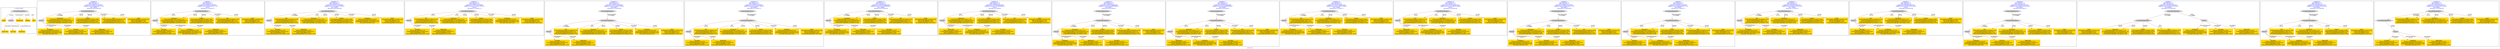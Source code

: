 digraph n0 {
fontcolor="blue"
remincross="true"
label="s01-cb.csv"
subgraph cluster_0 {
label="1-correct model"
n2[style="filled",color="white",fillcolor="lightgray",label="CulturalHeritageObject1"];
n3[shape="plaintext",style="filled",fillcolor="gold",label="Dated"];
n4[style="filled",color="white",fillcolor="lightgray",label="Person1"];
n5[shape="plaintext",style="filled",fillcolor="gold",label="Dimensions"];
n6[shape="plaintext",style="filled",fillcolor="gold",label="Medium"];
n7[shape="plaintext",style="filled",fillcolor="gold",label="Title"];
n8[shape="plaintext",style="filled",fillcolor="gold",label="Begin Date"];
n9[shape="plaintext",style="filled",fillcolor="gold",label="End Date"];
n10[shape="plaintext",style="filled",fillcolor="gold",label="Attribution"];
}
subgraph cluster_1 {
label="candidate 0\nlink coherence:1.0\nnode coherence:1.0\nconfidence:0.5046012411906654\nmapping score:0.6205813661111742\ncost:7.99984\n-precision:0.88-recall:0.88"
n12[style="filled",color="white",fillcolor="lightgray",label="CulturalHeritageObject1"];
n13[style="filled",color="white",fillcolor="lightgray",label="Person1"];
n14[shape="plaintext",style="filled",fillcolor="gold",label="Dimensions\n[CulturalHeritageObject,extent,0.714]\n[CulturalHeritageObject,accessionNumber,0.147]\n[CulturalHeritageObject,description,0.076]\n[CulturalHeritageObject,provenance,0.062]"];
n15[shape="plaintext",style="filled",fillcolor="gold",label="Attribution\n[Person,nameOfThePerson,0.416]\n[CulturalHeritageObject,description,0.22]\n[CulturalHeritageObject,provenance,0.183]\n[Document,classLink,0.181]"];
n16[shape="plaintext",style="filled",fillcolor="gold",label="Medium\n[CulturalHeritageObject,medium,0.808]\n[CulturalHeritageObject,description,0.074]\n[Person,biographicalInformation,0.06]\n[CulturalHeritageObject,provenance,0.058]"];
n17[shape="plaintext",style="filled",fillcolor="gold",label="Title\n[CulturalHeritageObject,description,0.318]\n[CulturalHeritageObject,title,0.317]\n[Person,biographicalInformation,0.223]\n[CulturalHeritageObject,provenance,0.143]"];
n18[shape="plaintext",style="filled",fillcolor="gold",label="End Date\n[Person,dateOfDeath,0.476]\n[CulturalHeritageObject,created,0.281]\n[Person,dateOfBirth,0.198]\n[CulturalHeritageObject,provenance,0.045]"];
n19[shape="plaintext",style="filled",fillcolor="gold",label="Dated\n[CulturalHeritageObject,created,0.533]\n[Person,dateOfDeath,0.221]\n[Person,dateOfBirth,0.164]\n[CulturalHeritageObject,title,0.083]"];
n20[shape="plaintext",style="filled",fillcolor="gold",label="Begin Date\n[Person,dateOfDeath,0.347]\n[CulturalHeritageObject,created,0.33]\n[Person,dateOfBirth,0.267]\n[CulturalHeritageObject,provenance,0.055]"];
}
subgraph cluster_2 {
label="candidate 1\nlink coherence:1.0\nnode coherence:1.0\nconfidence:0.5046012411906654\nmapping score:0.6205813661111742\ncost:8.0\n-precision:0.75-recall:0.75"
n22[style="filled",color="white",fillcolor="lightgray",label="CulturalHeritageObject1"];
n23[style="filled",color="white",fillcolor="lightgray",label="Person2"];
n24[shape="plaintext",style="filled",fillcolor="gold",label="End Date\n[Person,dateOfDeath,0.476]\n[CulturalHeritageObject,created,0.281]\n[Person,dateOfBirth,0.198]\n[CulturalHeritageObject,provenance,0.045]"];
n25[shape="plaintext",style="filled",fillcolor="gold",label="Attribution\n[Person,nameOfThePerson,0.416]\n[CulturalHeritageObject,description,0.22]\n[CulturalHeritageObject,provenance,0.183]\n[Document,classLink,0.181]"];
n26[shape="plaintext",style="filled",fillcolor="gold",label="Dimensions\n[CulturalHeritageObject,extent,0.714]\n[CulturalHeritageObject,accessionNumber,0.147]\n[CulturalHeritageObject,description,0.076]\n[CulturalHeritageObject,provenance,0.062]"];
n27[shape="plaintext",style="filled",fillcolor="gold",label="Begin Date\n[Person,dateOfDeath,0.347]\n[CulturalHeritageObject,created,0.33]\n[Person,dateOfBirth,0.267]\n[CulturalHeritageObject,provenance,0.055]"];
n28[shape="plaintext",style="filled",fillcolor="gold",label="Medium\n[CulturalHeritageObject,medium,0.808]\n[CulturalHeritageObject,description,0.074]\n[Person,biographicalInformation,0.06]\n[CulturalHeritageObject,provenance,0.058]"];
n29[shape="plaintext",style="filled",fillcolor="gold",label="Title\n[CulturalHeritageObject,description,0.318]\n[CulturalHeritageObject,title,0.317]\n[Person,biographicalInformation,0.223]\n[CulturalHeritageObject,provenance,0.143]"];
n30[shape="plaintext",style="filled",fillcolor="gold",label="Dated\n[CulturalHeritageObject,created,0.533]\n[Person,dateOfDeath,0.221]\n[Person,dateOfBirth,0.164]\n[CulturalHeritageObject,title,0.083]"];
}
subgraph cluster_3 {
label="candidate 10\nlink coherence:1.0\nnode coherence:1.0\nconfidence:0.4764572262398091\nmapping score:0.6112000277942221\ncost:7.99984\n-precision:0.88-recall:0.88"
n32[style="filled",color="white",fillcolor="lightgray",label="CulturalHeritageObject1"];
n33[style="filled",color="white",fillcolor="lightgray",label="Person1"];
n34[shape="plaintext",style="filled",fillcolor="gold",label="Title\n[CulturalHeritageObject,description,0.318]\n[CulturalHeritageObject,title,0.317]\n[Person,biographicalInformation,0.223]\n[CulturalHeritageObject,provenance,0.143]"];
n35[shape="plaintext",style="filled",fillcolor="gold",label="Dimensions\n[CulturalHeritageObject,extent,0.714]\n[CulturalHeritageObject,accessionNumber,0.147]\n[CulturalHeritageObject,description,0.076]\n[CulturalHeritageObject,provenance,0.062]"];
n36[shape="plaintext",style="filled",fillcolor="gold",label="Medium\n[CulturalHeritageObject,medium,0.808]\n[CulturalHeritageObject,description,0.074]\n[Person,biographicalInformation,0.06]\n[CulturalHeritageObject,provenance,0.058]"];
n37[shape="plaintext",style="filled",fillcolor="gold",label="Attribution\n[Person,nameOfThePerson,0.416]\n[CulturalHeritageObject,description,0.22]\n[CulturalHeritageObject,provenance,0.183]\n[Document,classLink,0.181]"];
n38[shape="plaintext",style="filled",fillcolor="gold",label="End Date\n[Person,dateOfDeath,0.476]\n[CulturalHeritageObject,created,0.281]\n[Person,dateOfBirth,0.198]\n[CulturalHeritageObject,provenance,0.045]"];
n39[shape="plaintext",style="filled",fillcolor="gold",label="Dated\n[CulturalHeritageObject,created,0.533]\n[Person,dateOfDeath,0.221]\n[Person,dateOfBirth,0.164]\n[CulturalHeritageObject,title,0.083]"];
n40[shape="plaintext",style="filled",fillcolor="gold",label="Begin Date\n[Person,dateOfDeath,0.347]\n[CulturalHeritageObject,created,0.33]\n[Person,dateOfBirth,0.267]\n[CulturalHeritageObject,provenance,0.055]"];
}
subgraph cluster_4 {
label="candidate 11\nlink coherence:1.0\nnode coherence:1.0\nconfidence:0.4764572262398091\nmapping score:0.6112000277942221\ncost:8.0\n-precision:0.75-recall:0.75"
n42[style="filled",color="white",fillcolor="lightgray",label="CulturalHeritageObject1"];
n43[style="filled",color="white",fillcolor="lightgray",label="Person2"];
n44[shape="plaintext",style="filled",fillcolor="gold",label="End Date\n[Person,dateOfDeath,0.476]\n[CulturalHeritageObject,created,0.281]\n[Person,dateOfBirth,0.198]\n[CulturalHeritageObject,provenance,0.045]"];
n45[shape="plaintext",style="filled",fillcolor="gold",label="Title\n[CulturalHeritageObject,description,0.318]\n[CulturalHeritageObject,title,0.317]\n[Person,biographicalInformation,0.223]\n[CulturalHeritageObject,provenance,0.143]"];
n46[shape="plaintext",style="filled",fillcolor="gold",label="Dimensions\n[CulturalHeritageObject,extent,0.714]\n[CulturalHeritageObject,accessionNumber,0.147]\n[CulturalHeritageObject,description,0.076]\n[CulturalHeritageObject,provenance,0.062]"];
n47[shape="plaintext",style="filled",fillcolor="gold",label="Begin Date\n[Person,dateOfDeath,0.347]\n[CulturalHeritageObject,created,0.33]\n[Person,dateOfBirth,0.267]\n[CulturalHeritageObject,provenance,0.055]"];
n48[shape="plaintext",style="filled",fillcolor="gold",label="Medium\n[CulturalHeritageObject,medium,0.808]\n[CulturalHeritageObject,description,0.074]\n[Person,biographicalInformation,0.06]\n[CulturalHeritageObject,provenance,0.058]"];
n49[shape="plaintext",style="filled",fillcolor="gold",label="Attribution\n[Person,nameOfThePerson,0.416]\n[CulturalHeritageObject,description,0.22]\n[CulturalHeritageObject,provenance,0.183]\n[Document,classLink,0.181]"];
n50[shape="plaintext",style="filled",fillcolor="gold",label="Dated\n[CulturalHeritageObject,created,0.533]\n[Person,dateOfDeath,0.221]\n[Person,dateOfBirth,0.164]\n[CulturalHeritageObject,title,0.083]"];
}
subgraph cluster_5 {
label="candidate 12\nlink coherence:1.0\nnode coherence:1.0\nconfidence:0.4764572262398091\nmapping score:0.6112000277942221\ncost:8.99971\n-precision:0.78-recall:0.88"
n52[style="filled",color="white",fillcolor="lightgray",label="CulturalHeritageObject1"];
n53[style="filled",color="white",fillcolor="lightgray",label="Person1"];
n54[style="filled",color="white",fillcolor="lightgray",label="EuropeanaAggregation1"];
n55[shape="plaintext",style="filled",fillcolor="gold",label="Title\n[CulturalHeritageObject,description,0.318]\n[CulturalHeritageObject,title,0.317]\n[Person,biographicalInformation,0.223]\n[CulturalHeritageObject,provenance,0.143]"];
n56[shape="plaintext",style="filled",fillcolor="gold",label="Dimensions\n[CulturalHeritageObject,extent,0.714]\n[CulturalHeritageObject,accessionNumber,0.147]\n[CulturalHeritageObject,description,0.076]\n[CulturalHeritageObject,provenance,0.062]"];
n57[shape="plaintext",style="filled",fillcolor="gold",label="Medium\n[CulturalHeritageObject,medium,0.808]\n[CulturalHeritageObject,description,0.074]\n[Person,biographicalInformation,0.06]\n[CulturalHeritageObject,provenance,0.058]"];
n58[shape="plaintext",style="filled",fillcolor="gold",label="Attribution\n[Person,nameOfThePerson,0.416]\n[CulturalHeritageObject,description,0.22]\n[CulturalHeritageObject,provenance,0.183]\n[Document,classLink,0.181]"];
n59[shape="plaintext",style="filled",fillcolor="gold",label="End Date\n[Person,dateOfDeath,0.476]\n[CulturalHeritageObject,created,0.281]\n[Person,dateOfBirth,0.198]\n[CulturalHeritageObject,provenance,0.045]"];
n60[shape="plaintext",style="filled",fillcolor="gold",label="Dated\n[CulturalHeritageObject,created,0.533]\n[Person,dateOfDeath,0.221]\n[Person,dateOfBirth,0.164]\n[CulturalHeritageObject,title,0.083]"];
n61[shape="plaintext",style="filled",fillcolor="gold",label="Begin Date\n[Person,dateOfDeath,0.347]\n[CulturalHeritageObject,created,0.33]\n[Person,dateOfBirth,0.267]\n[CulturalHeritageObject,provenance,0.055]"];
}
subgraph cluster_6 {
label="candidate 13\nlink coherence:1.0\nnode coherence:1.0\nconfidence:0.4764572262398091\nmapping score:0.6112000277942221\ncost:8.99987\n-precision:0.67-recall:0.75"
n63[style="filled",color="white",fillcolor="lightgray",label="CulturalHeritageObject1"];
n64[style="filled",color="white",fillcolor="lightgray",label="Person2"];
n65[style="filled",color="white",fillcolor="lightgray",label="EuropeanaAggregation1"];
n66[shape="plaintext",style="filled",fillcolor="gold",label="End Date\n[Person,dateOfDeath,0.476]\n[CulturalHeritageObject,created,0.281]\n[Person,dateOfBirth,0.198]\n[CulturalHeritageObject,provenance,0.045]"];
n67[shape="plaintext",style="filled",fillcolor="gold",label="Title\n[CulturalHeritageObject,description,0.318]\n[CulturalHeritageObject,title,0.317]\n[Person,biographicalInformation,0.223]\n[CulturalHeritageObject,provenance,0.143]"];
n68[shape="plaintext",style="filled",fillcolor="gold",label="Dimensions\n[CulturalHeritageObject,extent,0.714]\n[CulturalHeritageObject,accessionNumber,0.147]\n[CulturalHeritageObject,description,0.076]\n[CulturalHeritageObject,provenance,0.062]"];
n69[shape="plaintext",style="filled",fillcolor="gold",label="Begin Date\n[Person,dateOfDeath,0.347]\n[CulturalHeritageObject,created,0.33]\n[Person,dateOfBirth,0.267]\n[CulturalHeritageObject,provenance,0.055]"];
n70[shape="plaintext",style="filled",fillcolor="gold",label="Medium\n[CulturalHeritageObject,medium,0.808]\n[CulturalHeritageObject,description,0.074]\n[Person,biographicalInformation,0.06]\n[CulturalHeritageObject,provenance,0.058]"];
n71[shape="plaintext",style="filled",fillcolor="gold",label="Attribution\n[Person,nameOfThePerson,0.416]\n[CulturalHeritageObject,description,0.22]\n[CulturalHeritageObject,provenance,0.183]\n[Document,classLink,0.181]"];
n72[shape="plaintext",style="filled",fillcolor="gold",label="Dated\n[CulturalHeritageObject,created,0.533]\n[Person,dateOfDeath,0.221]\n[Person,dateOfBirth,0.164]\n[CulturalHeritageObject,title,0.083]"];
}
subgraph cluster_7 {
label="candidate 14\nlink coherence:1.0\nnode coherence:1.0\nconfidence:0.4764057848540992\nmapping score:0.6111828806656522\ncost:7.99984\n-precision:0.62-recall:0.62"
n74[style="filled",color="white",fillcolor="lightgray",label="CulturalHeritageObject1"];
n75[style="filled",color="white",fillcolor="lightgray",label="Person1"];
n76[shape="plaintext",style="filled",fillcolor="gold",label="Dimensions\n[CulturalHeritageObject,extent,0.714]\n[CulturalHeritageObject,accessionNumber,0.147]\n[CulturalHeritageObject,description,0.076]\n[CulturalHeritageObject,provenance,0.062]"];
n77[shape="plaintext",style="filled",fillcolor="gold",label="Attribution\n[Person,nameOfThePerson,0.416]\n[CulturalHeritageObject,description,0.22]\n[CulturalHeritageObject,provenance,0.183]\n[Document,classLink,0.181]"];
n78[shape="plaintext",style="filled",fillcolor="gold",label="Medium\n[CulturalHeritageObject,medium,0.808]\n[CulturalHeritageObject,description,0.074]\n[Person,biographicalInformation,0.06]\n[CulturalHeritageObject,provenance,0.058]"];
n79[shape="plaintext",style="filled",fillcolor="gold",label="Begin Date\n[Person,dateOfDeath,0.347]\n[CulturalHeritageObject,created,0.33]\n[Person,dateOfBirth,0.267]\n[CulturalHeritageObject,provenance,0.055]"];
n80[shape="plaintext",style="filled",fillcolor="gold",label="Title\n[CulturalHeritageObject,description,0.318]\n[CulturalHeritageObject,title,0.317]\n[Person,biographicalInformation,0.223]\n[CulturalHeritageObject,provenance,0.143]"];
n81[shape="plaintext",style="filled",fillcolor="gold",label="Dated\n[CulturalHeritageObject,created,0.533]\n[Person,dateOfDeath,0.221]\n[Person,dateOfBirth,0.164]\n[CulturalHeritageObject,title,0.083]"];
n82[shape="plaintext",style="filled",fillcolor="gold",label="End Date\n[Person,dateOfDeath,0.476]\n[CulturalHeritageObject,created,0.281]\n[Person,dateOfBirth,0.198]\n[CulturalHeritageObject,provenance,0.045]"];
}
subgraph cluster_8 {
label="candidate 15\nlink coherence:1.0\nnode coherence:1.0\nconfidence:0.4764057848540992\nmapping score:0.6111828806656522\ncost:8.0\n-precision:0.5-recall:0.5"
n84[style="filled",color="white",fillcolor="lightgray",label="CulturalHeritageObject1"];
n85[style="filled",color="white",fillcolor="lightgray",label="Person2"];
n86[shape="plaintext",style="filled",fillcolor="gold",label="Begin Date\n[Person,dateOfDeath,0.347]\n[CulturalHeritageObject,created,0.33]\n[Person,dateOfBirth,0.267]\n[CulturalHeritageObject,provenance,0.055]"];
n87[shape="plaintext",style="filled",fillcolor="gold",label="Attribution\n[Person,nameOfThePerson,0.416]\n[CulturalHeritageObject,description,0.22]\n[CulturalHeritageObject,provenance,0.183]\n[Document,classLink,0.181]"];
n88[shape="plaintext",style="filled",fillcolor="gold",label="Dimensions\n[CulturalHeritageObject,extent,0.714]\n[CulturalHeritageObject,accessionNumber,0.147]\n[CulturalHeritageObject,description,0.076]\n[CulturalHeritageObject,provenance,0.062]"];
n89[shape="plaintext",style="filled",fillcolor="gold",label="Medium\n[CulturalHeritageObject,medium,0.808]\n[CulturalHeritageObject,description,0.074]\n[Person,biographicalInformation,0.06]\n[CulturalHeritageObject,provenance,0.058]"];
n90[shape="plaintext",style="filled",fillcolor="gold",label="End Date\n[Person,dateOfDeath,0.476]\n[CulturalHeritageObject,created,0.281]\n[Person,dateOfBirth,0.198]\n[CulturalHeritageObject,provenance,0.045]"];
n91[shape="plaintext",style="filled",fillcolor="gold",label="Title\n[CulturalHeritageObject,description,0.318]\n[CulturalHeritageObject,title,0.317]\n[Person,biographicalInformation,0.223]\n[CulturalHeritageObject,provenance,0.143]"];
n92[shape="plaintext",style="filled",fillcolor="gold",label="Dated\n[CulturalHeritageObject,created,0.533]\n[Person,dateOfDeath,0.221]\n[Person,dateOfBirth,0.164]\n[CulturalHeritageObject,title,0.083]"];
}
subgraph cluster_9 {
label="candidate 16\nlink coherence:1.0\nnode coherence:1.0\nconfidence:0.4764057848540992\nmapping score:0.6111828806656522\ncost:8.99971\n-precision:0.56-recall:0.62"
n94[style="filled",color="white",fillcolor="lightgray",label="CulturalHeritageObject1"];
n95[style="filled",color="white",fillcolor="lightgray",label="Person1"];
n96[style="filled",color="white",fillcolor="lightgray",label="EuropeanaAggregation1"];
n97[shape="plaintext",style="filled",fillcolor="gold",label="Dimensions\n[CulturalHeritageObject,extent,0.714]\n[CulturalHeritageObject,accessionNumber,0.147]\n[CulturalHeritageObject,description,0.076]\n[CulturalHeritageObject,provenance,0.062]"];
n98[shape="plaintext",style="filled",fillcolor="gold",label="Attribution\n[Person,nameOfThePerson,0.416]\n[CulturalHeritageObject,description,0.22]\n[CulturalHeritageObject,provenance,0.183]\n[Document,classLink,0.181]"];
n99[shape="plaintext",style="filled",fillcolor="gold",label="Medium\n[CulturalHeritageObject,medium,0.808]\n[CulturalHeritageObject,description,0.074]\n[Person,biographicalInformation,0.06]\n[CulturalHeritageObject,provenance,0.058]"];
n100[shape="plaintext",style="filled",fillcolor="gold",label="Begin Date\n[Person,dateOfDeath,0.347]\n[CulturalHeritageObject,created,0.33]\n[Person,dateOfBirth,0.267]\n[CulturalHeritageObject,provenance,0.055]"];
n101[shape="plaintext",style="filled",fillcolor="gold",label="Title\n[CulturalHeritageObject,description,0.318]\n[CulturalHeritageObject,title,0.317]\n[Person,biographicalInformation,0.223]\n[CulturalHeritageObject,provenance,0.143]"];
n102[shape="plaintext",style="filled",fillcolor="gold",label="Dated\n[CulturalHeritageObject,created,0.533]\n[Person,dateOfDeath,0.221]\n[Person,dateOfBirth,0.164]\n[CulturalHeritageObject,title,0.083]"];
n103[shape="plaintext",style="filled",fillcolor="gold",label="End Date\n[Person,dateOfDeath,0.476]\n[CulturalHeritageObject,created,0.281]\n[Person,dateOfBirth,0.198]\n[CulturalHeritageObject,provenance,0.045]"];
}
subgraph cluster_10 {
label="candidate 17\nlink coherence:1.0\nnode coherence:1.0\nconfidence:0.4764057848540992\nmapping score:0.6111828806656522\ncost:8.99987\n-precision:0.44-recall:0.5"
n105[style="filled",color="white",fillcolor="lightgray",label="CulturalHeritageObject1"];
n106[style="filled",color="white",fillcolor="lightgray",label="Person2"];
n107[style="filled",color="white",fillcolor="lightgray",label="EuropeanaAggregation1"];
n108[shape="plaintext",style="filled",fillcolor="gold",label="Begin Date\n[Person,dateOfDeath,0.347]\n[CulturalHeritageObject,created,0.33]\n[Person,dateOfBirth,0.267]\n[CulturalHeritageObject,provenance,0.055]"];
n109[shape="plaintext",style="filled",fillcolor="gold",label="Attribution\n[Person,nameOfThePerson,0.416]\n[CulturalHeritageObject,description,0.22]\n[CulturalHeritageObject,provenance,0.183]\n[Document,classLink,0.181]"];
n110[shape="plaintext",style="filled",fillcolor="gold",label="Dimensions\n[CulturalHeritageObject,extent,0.714]\n[CulturalHeritageObject,accessionNumber,0.147]\n[CulturalHeritageObject,description,0.076]\n[CulturalHeritageObject,provenance,0.062]"];
n111[shape="plaintext",style="filled",fillcolor="gold",label="Medium\n[CulturalHeritageObject,medium,0.808]\n[CulturalHeritageObject,description,0.074]\n[Person,biographicalInformation,0.06]\n[CulturalHeritageObject,provenance,0.058]"];
n112[shape="plaintext",style="filled",fillcolor="gold",label="End Date\n[Person,dateOfDeath,0.476]\n[CulturalHeritageObject,created,0.281]\n[Person,dateOfBirth,0.198]\n[CulturalHeritageObject,provenance,0.045]"];
n113[shape="plaintext",style="filled",fillcolor="gold",label="Title\n[CulturalHeritageObject,description,0.318]\n[CulturalHeritageObject,title,0.317]\n[Person,biographicalInformation,0.223]\n[CulturalHeritageObject,provenance,0.143]"];
n114[shape="plaintext",style="filled",fillcolor="gold",label="Dated\n[CulturalHeritageObject,created,0.533]\n[Person,dateOfDeath,0.221]\n[Person,dateOfBirth,0.164]\n[CulturalHeritageObject,title,0.083]"];
}
subgraph cluster_11 {
label="candidate 18\nlink coherence:1.0\nnode coherence:1.0\nconfidence:0.47624374649413787\nmapping score:0.6111288678789983\ncost:7.99984\n-precision:0.75-recall:0.75"
n116[style="filled",color="white",fillcolor="lightgray",label="CulturalHeritageObject1"];
n117[style="filled",color="white",fillcolor="lightgray",label="Person1"];
n118[shape="plaintext",style="filled",fillcolor="gold",label="Title\n[CulturalHeritageObject,description,0.318]\n[CulturalHeritageObject,title,0.317]\n[Person,biographicalInformation,0.223]\n[CulturalHeritageObject,provenance,0.143]"];
n119[shape="plaintext",style="filled",fillcolor="gold",label="Dimensions\n[CulturalHeritageObject,extent,0.714]\n[CulturalHeritageObject,accessionNumber,0.147]\n[CulturalHeritageObject,description,0.076]\n[CulturalHeritageObject,provenance,0.062]"];
n120[shape="plaintext",style="filled",fillcolor="gold",label="Attribution\n[Person,nameOfThePerson,0.416]\n[CulturalHeritageObject,description,0.22]\n[CulturalHeritageObject,provenance,0.183]\n[Document,classLink,0.181]"];
n121[shape="plaintext",style="filled",fillcolor="gold",label="Medium\n[CulturalHeritageObject,medium,0.808]\n[CulturalHeritageObject,description,0.074]\n[Person,biographicalInformation,0.06]\n[CulturalHeritageObject,provenance,0.058]"];
n122[shape="plaintext",style="filled",fillcolor="gold",label="Begin Date\n[Person,dateOfDeath,0.347]\n[CulturalHeritageObject,created,0.33]\n[Person,dateOfBirth,0.267]\n[CulturalHeritageObject,provenance,0.055]"];
n123[shape="plaintext",style="filled",fillcolor="gold",label="Dated\n[CulturalHeritageObject,created,0.533]\n[Person,dateOfDeath,0.221]\n[Person,dateOfBirth,0.164]\n[CulturalHeritageObject,title,0.083]"];
n124[shape="plaintext",style="filled",fillcolor="gold",label="End Date\n[Person,dateOfDeath,0.476]\n[CulturalHeritageObject,created,0.281]\n[Person,dateOfBirth,0.198]\n[CulturalHeritageObject,provenance,0.045]"];
}
subgraph cluster_12 {
label="candidate 19\nlink coherence:1.0\nnode coherence:1.0\nconfidence:0.47624374649413787\nmapping score:0.6111288678789983\ncost:8.0\n-precision:0.62-recall:0.62"
n126[style="filled",color="white",fillcolor="lightgray",label="CulturalHeritageObject1"];
n127[style="filled",color="white",fillcolor="lightgray",label="Person2"];
n128[shape="plaintext",style="filled",fillcolor="gold",label="Begin Date\n[Person,dateOfDeath,0.347]\n[CulturalHeritageObject,created,0.33]\n[Person,dateOfBirth,0.267]\n[CulturalHeritageObject,provenance,0.055]"];
n129[shape="plaintext",style="filled",fillcolor="gold",label="Title\n[CulturalHeritageObject,description,0.318]\n[CulturalHeritageObject,title,0.317]\n[Person,biographicalInformation,0.223]\n[CulturalHeritageObject,provenance,0.143]"];
n130[shape="plaintext",style="filled",fillcolor="gold",label="Attribution\n[Person,nameOfThePerson,0.416]\n[CulturalHeritageObject,description,0.22]\n[CulturalHeritageObject,provenance,0.183]\n[Document,classLink,0.181]"];
n131[shape="plaintext",style="filled",fillcolor="gold",label="Dimensions\n[CulturalHeritageObject,extent,0.714]\n[CulturalHeritageObject,accessionNumber,0.147]\n[CulturalHeritageObject,description,0.076]\n[CulturalHeritageObject,provenance,0.062]"];
n132[shape="plaintext",style="filled",fillcolor="gold",label="Medium\n[CulturalHeritageObject,medium,0.808]\n[CulturalHeritageObject,description,0.074]\n[Person,biographicalInformation,0.06]\n[CulturalHeritageObject,provenance,0.058]"];
n133[shape="plaintext",style="filled",fillcolor="gold",label="End Date\n[Person,dateOfDeath,0.476]\n[CulturalHeritageObject,created,0.281]\n[Person,dateOfBirth,0.198]\n[CulturalHeritageObject,provenance,0.045]"];
n134[shape="plaintext",style="filled",fillcolor="gold",label="Dated\n[CulturalHeritageObject,created,0.533]\n[Person,dateOfDeath,0.221]\n[Person,dateOfBirth,0.164]\n[CulturalHeritageObject,title,0.083]"];
}
subgraph cluster_13 {
label="candidate 2\nlink coherence:1.0\nnode coherence:1.0\nconfidence:0.5046012411906654\nmapping score:0.6205813661111742\ncost:8.99971\n-precision:0.78-recall:0.88"
n136[style="filled",color="white",fillcolor="lightgray",label="CulturalHeritageObject1"];
n137[style="filled",color="white",fillcolor="lightgray",label="Person1"];
n138[style="filled",color="white",fillcolor="lightgray",label="EuropeanaAggregation1"];
n139[shape="plaintext",style="filled",fillcolor="gold",label="Dimensions\n[CulturalHeritageObject,extent,0.714]\n[CulturalHeritageObject,accessionNumber,0.147]\n[CulturalHeritageObject,description,0.076]\n[CulturalHeritageObject,provenance,0.062]"];
n140[shape="plaintext",style="filled",fillcolor="gold",label="Attribution\n[Person,nameOfThePerson,0.416]\n[CulturalHeritageObject,description,0.22]\n[CulturalHeritageObject,provenance,0.183]\n[Document,classLink,0.181]"];
n141[shape="plaintext",style="filled",fillcolor="gold",label="Medium\n[CulturalHeritageObject,medium,0.808]\n[CulturalHeritageObject,description,0.074]\n[Person,biographicalInformation,0.06]\n[CulturalHeritageObject,provenance,0.058]"];
n142[shape="plaintext",style="filled",fillcolor="gold",label="Title\n[CulturalHeritageObject,description,0.318]\n[CulturalHeritageObject,title,0.317]\n[Person,biographicalInformation,0.223]\n[CulturalHeritageObject,provenance,0.143]"];
n143[shape="plaintext",style="filled",fillcolor="gold",label="End Date\n[Person,dateOfDeath,0.476]\n[CulturalHeritageObject,created,0.281]\n[Person,dateOfBirth,0.198]\n[CulturalHeritageObject,provenance,0.045]"];
n144[shape="plaintext",style="filled",fillcolor="gold",label="Dated\n[CulturalHeritageObject,created,0.533]\n[Person,dateOfDeath,0.221]\n[Person,dateOfBirth,0.164]\n[CulturalHeritageObject,title,0.083]"];
n145[shape="plaintext",style="filled",fillcolor="gold",label="Begin Date\n[Person,dateOfDeath,0.347]\n[CulturalHeritageObject,created,0.33]\n[Person,dateOfBirth,0.267]\n[CulturalHeritageObject,provenance,0.055]"];
}
subgraph cluster_14 {
label="candidate 3\nlink coherence:1.0\nnode coherence:1.0\nconfidence:0.5046012411906654\nmapping score:0.6205813661111742\ncost:8.99987\n-precision:0.67-recall:0.75"
n147[style="filled",color="white",fillcolor="lightgray",label="CulturalHeritageObject1"];
n148[style="filled",color="white",fillcolor="lightgray",label="Person2"];
n149[style="filled",color="white",fillcolor="lightgray",label="EuropeanaAggregation1"];
n150[shape="plaintext",style="filled",fillcolor="gold",label="End Date\n[Person,dateOfDeath,0.476]\n[CulturalHeritageObject,created,0.281]\n[Person,dateOfBirth,0.198]\n[CulturalHeritageObject,provenance,0.045]"];
n151[shape="plaintext",style="filled",fillcolor="gold",label="Attribution\n[Person,nameOfThePerson,0.416]\n[CulturalHeritageObject,description,0.22]\n[CulturalHeritageObject,provenance,0.183]\n[Document,classLink,0.181]"];
n152[shape="plaintext",style="filled",fillcolor="gold",label="Dimensions\n[CulturalHeritageObject,extent,0.714]\n[CulturalHeritageObject,accessionNumber,0.147]\n[CulturalHeritageObject,description,0.076]\n[CulturalHeritageObject,provenance,0.062]"];
n153[shape="plaintext",style="filled",fillcolor="gold",label="Begin Date\n[Person,dateOfDeath,0.347]\n[CulturalHeritageObject,created,0.33]\n[Person,dateOfBirth,0.267]\n[CulturalHeritageObject,provenance,0.055]"];
n154[shape="plaintext",style="filled",fillcolor="gold",label="Medium\n[CulturalHeritageObject,medium,0.808]\n[CulturalHeritageObject,description,0.074]\n[Person,biographicalInformation,0.06]\n[CulturalHeritageObject,provenance,0.058]"];
n155[shape="plaintext",style="filled",fillcolor="gold",label="Title\n[CulturalHeritageObject,description,0.318]\n[CulturalHeritageObject,title,0.317]\n[Person,biographicalInformation,0.223]\n[CulturalHeritageObject,provenance,0.143]"];
n156[shape="plaintext",style="filled",fillcolor="gold",label="Dated\n[CulturalHeritageObject,created,0.533]\n[Person,dateOfDeath,0.221]\n[Person,dateOfBirth,0.164]\n[CulturalHeritageObject,title,0.083]"];
}
subgraph cluster_15 {
label="candidate 4\nlink coherence:1.0\nnode coherence:1.0\nconfidence:0.5044392028307041\nmapping score:0.6205273533245205\ncost:7.99984\n-precision:1.0-recall:1.0"
n158[style="filled",color="white",fillcolor="lightgray",label="CulturalHeritageObject1"];
n159[style="filled",color="white",fillcolor="lightgray",label="Person1"];
n160[shape="plaintext",style="filled",fillcolor="gold",label="Title\n[CulturalHeritageObject,description,0.318]\n[CulturalHeritageObject,title,0.317]\n[Person,biographicalInformation,0.223]\n[CulturalHeritageObject,provenance,0.143]"];
n161[shape="plaintext",style="filled",fillcolor="gold",label="Dimensions\n[CulturalHeritageObject,extent,0.714]\n[CulturalHeritageObject,accessionNumber,0.147]\n[CulturalHeritageObject,description,0.076]\n[CulturalHeritageObject,provenance,0.062]"];
n162[shape="plaintext",style="filled",fillcolor="gold",label="Attribution\n[Person,nameOfThePerson,0.416]\n[CulturalHeritageObject,description,0.22]\n[CulturalHeritageObject,provenance,0.183]\n[Document,classLink,0.181]"];
n163[shape="plaintext",style="filled",fillcolor="gold",label="Medium\n[CulturalHeritageObject,medium,0.808]\n[CulturalHeritageObject,description,0.074]\n[Person,biographicalInformation,0.06]\n[CulturalHeritageObject,provenance,0.058]"];
n164[shape="plaintext",style="filled",fillcolor="gold",label="End Date\n[Person,dateOfDeath,0.476]\n[CulturalHeritageObject,created,0.281]\n[Person,dateOfBirth,0.198]\n[CulturalHeritageObject,provenance,0.045]"];
n165[shape="plaintext",style="filled",fillcolor="gold",label="Dated\n[CulturalHeritageObject,created,0.533]\n[Person,dateOfDeath,0.221]\n[Person,dateOfBirth,0.164]\n[CulturalHeritageObject,title,0.083]"];
n166[shape="plaintext",style="filled",fillcolor="gold",label="Begin Date\n[Person,dateOfDeath,0.347]\n[CulturalHeritageObject,created,0.33]\n[Person,dateOfBirth,0.267]\n[CulturalHeritageObject,provenance,0.055]"];
}
subgraph cluster_16 {
label="candidate 5\nlink coherence:1.0\nnode coherence:1.0\nconfidence:0.5044392028307041\nmapping score:0.6205273533245205\ncost:8.0\n-precision:0.88-recall:0.88"
n168[style="filled",color="white",fillcolor="lightgray",label="CulturalHeritageObject1"];
n169[style="filled",color="white",fillcolor="lightgray",label="Person2"];
n170[shape="plaintext",style="filled",fillcolor="gold",label="End Date\n[Person,dateOfDeath,0.476]\n[CulturalHeritageObject,created,0.281]\n[Person,dateOfBirth,0.198]\n[CulturalHeritageObject,provenance,0.045]"];
n171[shape="plaintext",style="filled",fillcolor="gold",label="Title\n[CulturalHeritageObject,description,0.318]\n[CulturalHeritageObject,title,0.317]\n[Person,biographicalInformation,0.223]\n[CulturalHeritageObject,provenance,0.143]"];
n172[shape="plaintext",style="filled",fillcolor="gold",label="Attribution\n[Person,nameOfThePerson,0.416]\n[CulturalHeritageObject,description,0.22]\n[CulturalHeritageObject,provenance,0.183]\n[Document,classLink,0.181]"];
n173[shape="plaintext",style="filled",fillcolor="gold",label="Dimensions\n[CulturalHeritageObject,extent,0.714]\n[CulturalHeritageObject,accessionNumber,0.147]\n[CulturalHeritageObject,description,0.076]\n[CulturalHeritageObject,provenance,0.062]"];
n174[shape="plaintext",style="filled",fillcolor="gold",label="Begin Date\n[Person,dateOfDeath,0.347]\n[CulturalHeritageObject,created,0.33]\n[Person,dateOfBirth,0.267]\n[CulturalHeritageObject,provenance,0.055]"];
n175[shape="plaintext",style="filled",fillcolor="gold",label="Medium\n[CulturalHeritageObject,medium,0.808]\n[CulturalHeritageObject,description,0.074]\n[Person,biographicalInformation,0.06]\n[CulturalHeritageObject,provenance,0.058]"];
n176[shape="plaintext",style="filled",fillcolor="gold",label="Dated\n[CulturalHeritageObject,created,0.533]\n[Person,dateOfDeath,0.221]\n[Person,dateOfBirth,0.164]\n[CulturalHeritageObject,title,0.083]"];
}
subgraph cluster_17 {
label="candidate 6\nlink coherence:1.0\nnode coherence:1.0\nconfidence:0.5044392028307041\nmapping score:0.6205273533245205\ncost:8.99971\n-precision:0.89-recall:1.0"
n178[style="filled",color="white",fillcolor="lightgray",label="CulturalHeritageObject1"];
n179[style="filled",color="white",fillcolor="lightgray",label="Person1"];
n180[style="filled",color="white",fillcolor="lightgray",label="EuropeanaAggregation1"];
n181[shape="plaintext",style="filled",fillcolor="gold",label="Title\n[CulturalHeritageObject,description,0.318]\n[CulturalHeritageObject,title,0.317]\n[Person,biographicalInformation,0.223]\n[CulturalHeritageObject,provenance,0.143]"];
n182[shape="plaintext",style="filled",fillcolor="gold",label="Dimensions\n[CulturalHeritageObject,extent,0.714]\n[CulturalHeritageObject,accessionNumber,0.147]\n[CulturalHeritageObject,description,0.076]\n[CulturalHeritageObject,provenance,0.062]"];
n183[shape="plaintext",style="filled",fillcolor="gold",label="Attribution\n[Person,nameOfThePerson,0.416]\n[CulturalHeritageObject,description,0.22]\n[CulturalHeritageObject,provenance,0.183]\n[Document,classLink,0.181]"];
n184[shape="plaintext",style="filled",fillcolor="gold",label="Medium\n[CulturalHeritageObject,medium,0.808]\n[CulturalHeritageObject,description,0.074]\n[Person,biographicalInformation,0.06]\n[CulturalHeritageObject,provenance,0.058]"];
n185[shape="plaintext",style="filled",fillcolor="gold",label="End Date\n[Person,dateOfDeath,0.476]\n[CulturalHeritageObject,created,0.281]\n[Person,dateOfBirth,0.198]\n[CulturalHeritageObject,provenance,0.045]"];
n186[shape="plaintext",style="filled",fillcolor="gold",label="Dated\n[CulturalHeritageObject,created,0.533]\n[Person,dateOfDeath,0.221]\n[Person,dateOfBirth,0.164]\n[CulturalHeritageObject,title,0.083]"];
n187[shape="plaintext",style="filled",fillcolor="gold",label="Begin Date\n[Person,dateOfDeath,0.347]\n[CulturalHeritageObject,created,0.33]\n[Person,dateOfBirth,0.267]\n[CulturalHeritageObject,provenance,0.055]"];
}
subgraph cluster_18 {
label="candidate 7\nlink coherence:1.0\nnode coherence:1.0\nconfidence:0.5044392028307041\nmapping score:0.6205273533245205\ncost:8.99981\n-precision:0.78-recall:0.88"
n189[style="filled",color="white",fillcolor="lightgray",label="CulturalHeritageObject1"];
n190[style="filled",color="white",fillcolor="lightgray",label="CulturalHeritageObject2"];
n191[style="filled",color="white",fillcolor="lightgray",label="Person1"];
n192[shape="plaintext",style="filled",fillcolor="gold",label="Dated\n[CulturalHeritageObject,created,0.533]\n[Person,dateOfDeath,0.221]\n[Person,dateOfBirth,0.164]\n[CulturalHeritageObject,title,0.083]"];
n193[shape="plaintext",style="filled",fillcolor="gold",label="Dimensions\n[CulturalHeritageObject,extent,0.714]\n[CulturalHeritageObject,accessionNumber,0.147]\n[CulturalHeritageObject,description,0.076]\n[CulturalHeritageObject,provenance,0.062]"];
n194[shape="plaintext",style="filled",fillcolor="gold",label="Attribution\n[Person,nameOfThePerson,0.416]\n[CulturalHeritageObject,description,0.22]\n[CulturalHeritageObject,provenance,0.183]\n[Document,classLink,0.181]"];
n195[shape="plaintext",style="filled",fillcolor="gold",label="Medium\n[CulturalHeritageObject,medium,0.808]\n[CulturalHeritageObject,description,0.074]\n[Person,biographicalInformation,0.06]\n[CulturalHeritageObject,provenance,0.058]"];
n196[shape="plaintext",style="filled",fillcolor="gold",label="Title\n[CulturalHeritageObject,description,0.318]\n[CulturalHeritageObject,title,0.317]\n[Person,biographicalInformation,0.223]\n[CulturalHeritageObject,provenance,0.143]"];
n197[shape="plaintext",style="filled",fillcolor="gold",label="End Date\n[Person,dateOfDeath,0.476]\n[CulturalHeritageObject,created,0.281]\n[Person,dateOfBirth,0.198]\n[CulturalHeritageObject,provenance,0.045]"];
n198[shape="plaintext",style="filled",fillcolor="gold",label="Begin Date\n[Person,dateOfDeath,0.347]\n[CulturalHeritageObject,created,0.33]\n[Person,dateOfBirth,0.267]\n[CulturalHeritageObject,provenance,0.055]"];
}
subgraph cluster_19 {
label="candidate 8\nlink coherence:1.0\nnode coherence:1.0\nconfidence:0.5044392028307041\nmapping score:0.6205273533245205\ncost:8.99987\n-precision:0.78-recall:0.88"
n200[style="filled",color="white",fillcolor="lightgray",label="CulturalHeritageObject1"];
n201[style="filled",color="white",fillcolor="lightgray",label="Person2"];
n202[style="filled",color="white",fillcolor="lightgray",label="EuropeanaAggregation1"];
n203[shape="plaintext",style="filled",fillcolor="gold",label="End Date\n[Person,dateOfDeath,0.476]\n[CulturalHeritageObject,created,0.281]\n[Person,dateOfBirth,0.198]\n[CulturalHeritageObject,provenance,0.045]"];
n204[shape="plaintext",style="filled",fillcolor="gold",label="Title\n[CulturalHeritageObject,description,0.318]\n[CulturalHeritageObject,title,0.317]\n[Person,biographicalInformation,0.223]\n[CulturalHeritageObject,provenance,0.143]"];
n205[shape="plaintext",style="filled",fillcolor="gold",label="Attribution\n[Person,nameOfThePerson,0.416]\n[CulturalHeritageObject,description,0.22]\n[CulturalHeritageObject,provenance,0.183]\n[Document,classLink,0.181]"];
n206[shape="plaintext",style="filled",fillcolor="gold",label="Dimensions\n[CulturalHeritageObject,extent,0.714]\n[CulturalHeritageObject,accessionNumber,0.147]\n[CulturalHeritageObject,description,0.076]\n[CulturalHeritageObject,provenance,0.062]"];
n207[shape="plaintext",style="filled",fillcolor="gold",label="Begin Date\n[Person,dateOfDeath,0.347]\n[CulturalHeritageObject,created,0.33]\n[Person,dateOfBirth,0.267]\n[CulturalHeritageObject,provenance,0.055]"];
n208[shape="plaintext",style="filled",fillcolor="gold",label="Medium\n[CulturalHeritageObject,medium,0.808]\n[CulturalHeritageObject,description,0.074]\n[Person,biographicalInformation,0.06]\n[CulturalHeritageObject,provenance,0.058]"];
n209[shape="plaintext",style="filled",fillcolor="gold",label="Dated\n[CulturalHeritageObject,created,0.533]\n[Person,dateOfDeath,0.221]\n[Person,dateOfBirth,0.164]\n[CulturalHeritageObject,title,0.083]"];
}
subgraph cluster_20 {
label="candidate 9\nlink coherence:1.0\nnode coherence:1.0\nconfidence:0.5044392028307041\nmapping score:0.6205273533245205\ncost:8.99997\n-precision:0.78-recall:0.88"
n211[style="filled",color="white",fillcolor="lightgray",label="CulturalHeritageObject1"];
n212[style="filled",color="white",fillcolor="lightgray",label="CulturalHeritageObject2"];
n213[style="filled",color="white",fillcolor="lightgray",label="Person2"];
n214[shape="plaintext",style="filled",fillcolor="gold",label="End Date\n[Person,dateOfDeath,0.476]\n[CulturalHeritageObject,created,0.281]\n[Person,dateOfBirth,0.198]\n[CulturalHeritageObject,provenance,0.045]"];
n215[shape="plaintext",style="filled",fillcolor="gold",label="Title\n[CulturalHeritageObject,description,0.318]\n[CulturalHeritageObject,title,0.317]\n[Person,biographicalInformation,0.223]\n[CulturalHeritageObject,provenance,0.143]"];
n216[shape="plaintext",style="filled",fillcolor="gold",label="Attribution\n[Person,nameOfThePerson,0.416]\n[CulturalHeritageObject,description,0.22]\n[CulturalHeritageObject,provenance,0.183]\n[Document,classLink,0.181]"];
n217[shape="plaintext",style="filled",fillcolor="gold",label="Dimensions\n[CulturalHeritageObject,extent,0.714]\n[CulturalHeritageObject,accessionNumber,0.147]\n[CulturalHeritageObject,description,0.076]\n[CulturalHeritageObject,provenance,0.062]"];
n218[shape="plaintext",style="filled",fillcolor="gold",label="Begin Date\n[Person,dateOfDeath,0.347]\n[CulturalHeritageObject,created,0.33]\n[Person,dateOfBirth,0.267]\n[CulturalHeritageObject,provenance,0.055]"];
n219[shape="plaintext",style="filled",fillcolor="gold",label="Medium\n[CulturalHeritageObject,medium,0.808]\n[CulturalHeritageObject,description,0.074]\n[Person,biographicalInformation,0.06]\n[CulturalHeritageObject,provenance,0.058]"];
n220[shape="plaintext",style="filled",fillcolor="gold",label="Dated\n[CulturalHeritageObject,created,0.533]\n[Person,dateOfDeath,0.221]\n[Person,dateOfBirth,0.164]\n[CulturalHeritageObject,title,0.083]"];
}
n2 -> n3[color="brown",fontcolor="black",label="created"]
n2 -> n4[color="brown",fontcolor="black",label="creator"]
n2 -> n5[color="brown",fontcolor="black",label="extent"]
n2 -> n6[color="brown",fontcolor="black",label="medium"]
n2 -> n7[color="brown",fontcolor="black",label="title"]
n4 -> n8[color="brown",fontcolor="black",label="dateOfBirth"]
n4 -> n9[color="brown",fontcolor="black",label="dateOfDeath"]
n4 -> n10[color="brown",fontcolor="black",label="nameOfThePerson"]
n12 -> n13[color="brown",fontcolor="black",label="creator\nw=0.99984"]
n12 -> n14[color="brown",fontcolor="black",label="extent\nw=1.0"]
n13 -> n15[color="brown",fontcolor="black",label="nameOfThePerson\nw=1.0"]
n12 -> n16[color="brown",fontcolor="black",label="medium\nw=1.0"]
n12 -> n17[color="brown",fontcolor="black",label="description\nw=1.0"]
n13 -> n18[color="brown",fontcolor="black",label="dateOfDeath\nw=1.0"]
n12 -> n19[color="brown",fontcolor="black",label="created\nw=1.0"]
n13 -> n20[color="brown",fontcolor="black",label="dateOfBirth\nw=1.0"]
n22 -> n23[color="brown",fontcolor="black",label="sitter\nw=1.0"]
n23 -> n24[color="brown",fontcolor="black",label="dateOfDeath\nw=1.0"]
n23 -> n25[color="brown",fontcolor="black",label="nameOfThePerson\nw=1.0"]
n22 -> n26[color="brown",fontcolor="black",label="extent\nw=1.0"]
n23 -> n27[color="brown",fontcolor="black",label="dateOfBirth\nw=1.0"]
n22 -> n28[color="brown",fontcolor="black",label="medium\nw=1.0"]
n22 -> n29[color="brown",fontcolor="black",label="description\nw=1.0"]
n22 -> n30[color="brown",fontcolor="black",label="created\nw=1.0"]
n32 -> n33[color="brown",fontcolor="black",label="creator\nw=0.99984"]
n32 -> n34[color="brown",fontcolor="black",label="title\nw=1.0"]
n32 -> n35[color="brown",fontcolor="black",label="extent\nw=1.0"]
n32 -> n36[color="brown",fontcolor="black",label="medium\nw=1.0"]
n32 -> n37[color="brown",fontcolor="black",label="description\nw=1.0"]
n33 -> n38[color="brown",fontcolor="black",label="dateOfDeath\nw=1.0"]
n32 -> n39[color="brown",fontcolor="black",label="created\nw=1.0"]
n33 -> n40[color="brown",fontcolor="black",label="dateOfBirth\nw=1.0"]
n42 -> n43[color="brown",fontcolor="black",label="sitter\nw=1.0"]
n43 -> n44[color="brown",fontcolor="black",label="dateOfDeath\nw=1.0"]
n42 -> n45[color="brown",fontcolor="black",label="title\nw=1.0"]
n42 -> n46[color="brown",fontcolor="black",label="extent\nw=1.0"]
n43 -> n47[color="brown",fontcolor="black",label="dateOfBirth\nw=1.0"]
n42 -> n48[color="brown",fontcolor="black",label="medium\nw=1.0"]
n42 -> n49[color="brown",fontcolor="black",label="description\nw=1.0"]
n42 -> n50[color="brown",fontcolor="black",label="created\nw=1.0"]
n52 -> n53[color="brown",fontcolor="black",label="creator\nw=0.99984"]
n54 -> n52[color="brown",fontcolor="black",label="aggregatedCHO\nw=0.99987"]
n52 -> n55[color="brown",fontcolor="black",label="title\nw=1.0"]
n52 -> n56[color="brown",fontcolor="black",label="extent\nw=1.0"]
n52 -> n57[color="brown",fontcolor="black",label="medium\nw=1.0"]
n52 -> n58[color="brown",fontcolor="black",label="description\nw=1.0"]
n53 -> n59[color="brown",fontcolor="black",label="dateOfDeath\nw=1.0"]
n52 -> n60[color="brown",fontcolor="black",label="created\nw=1.0"]
n53 -> n61[color="brown",fontcolor="black",label="dateOfBirth\nw=1.0"]
n63 -> n64[color="brown",fontcolor="black",label="sitter\nw=1.0"]
n65 -> n63[color="brown",fontcolor="black",label="aggregatedCHO\nw=0.99987"]
n64 -> n66[color="brown",fontcolor="black",label="dateOfDeath\nw=1.0"]
n63 -> n67[color="brown",fontcolor="black",label="title\nw=1.0"]
n63 -> n68[color="brown",fontcolor="black",label="extent\nw=1.0"]
n64 -> n69[color="brown",fontcolor="black",label="dateOfBirth\nw=1.0"]
n63 -> n70[color="brown",fontcolor="black",label="medium\nw=1.0"]
n63 -> n71[color="brown",fontcolor="black",label="description\nw=1.0"]
n63 -> n72[color="brown",fontcolor="black",label="created\nw=1.0"]
n74 -> n75[color="brown",fontcolor="black",label="creator\nw=0.99984"]
n74 -> n76[color="brown",fontcolor="black",label="extent\nw=1.0"]
n75 -> n77[color="brown",fontcolor="black",label="nameOfThePerson\nw=1.0"]
n74 -> n78[color="brown",fontcolor="black",label="medium\nw=1.0"]
n75 -> n79[color="brown",fontcolor="black",label="dateOfDeath\nw=1.0"]
n74 -> n80[color="brown",fontcolor="black",label="description\nw=1.0"]
n74 -> n81[color="brown",fontcolor="black",label="created\nw=1.0"]
n75 -> n82[color="brown",fontcolor="black",label="dateOfBirth\nw=1.0"]
n84 -> n85[color="brown",fontcolor="black",label="sitter\nw=1.0"]
n85 -> n86[color="brown",fontcolor="black",label="dateOfDeath\nw=1.0"]
n85 -> n87[color="brown",fontcolor="black",label="nameOfThePerson\nw=1.0"]
n84 -> n88[color="brown",fontcolor="black",label="extent\nw=1.0"]
n84 -> n89[color="brown",fontcolor="black",label="medium\nw=1.0"]
n85 -> n90[color="brown",fontcolor="black",label="dateOfBirth\nw=1.0"]
n84 -> n91[color="brown",fontcolor="black",label="description\nw=1.0"]
n84 -> n92[color="brown",fontcolor="black",label="created\nw=1.0"]
n94 -> n95[color="brown",fontcolor="black",label="creator\nw=0.99984"]
n96 -> n94[color="brown",fontcolor="black",label="aggregatedCHO\nw=0.99987"]
n94 -> n97[color="brown",fontcolor="black",label="extent\nw=1.0"]
n95 -> n98[color="brown",fontcolor="black",label="nameOfThePerson\nw=1.0"]
n94 -> n99[color="brown",fontcolor="black",label="medium\nw=1.0"]
n95 -> n100[color="brown",fontcolor="black",label="dateOfDeath\nw=1.0"]
n94 -> n101[color="brown",fontcolor="black",label="description\nw=1.0"]
n94 -> n102[color="brown",fontcolor="black",label="created\nw=1.0"]
n95 -> n103[color="brown",fontcolor="black",label="dateOfBirth\nw=1.0"]
n105 -> n106[color="brown",fontcolor="black",label="sitter\nw=1.0"]
n107 -> n105[color="brown",fontcolor="black",label="aggregatedCHO\nw=0.99987"]
n106 -> n108[color="brown",fontcolor="black",label="dateOfDeath\nw=1.0"]
n106 -> n109[color="brown",fontcolor="black",label="nameOfThePerson\nw=1.0"]
n105 -> n110[color="brown",fontcolor="black",label="extent\nw=1.0"]
n105 -> n111[color="brown",fontcolor="black",label="medium\nw=1.0"]
n106 -> n112[color="brown",fontcolor="black",label="dateOfBirth\nw=1.0"]
n105 -> n113[color="brown",fontcolor="black",label="description\nw=1.0"]
n105 -> n114[color="brown",fontcolor="black",label="created\nw=1.0"]
n116 -> n117[color="brown",fontcolor="black",label="creator\nw=0.99984"]
n116 -> n118[color="brown",fontcolor="black",label="title\nw=1.0"]
n116 -> n119[color="brown",fontcolor="black",label="extent\nw=1.0"]
n117 -> n120[color="brown",fontcolor="black",label="nameOfThePerson\nw=1.0"]
n116 -> n121[color="brown",fontcolor="black",label="medium\nw=1.0"]
n117 -> n122[color="brown",fontcolor="black",label="dateOfDeath\nw=1.0"]
n116 -> n123[color="brown",fontcolor="black",label="created\nw=1.0"]
n117 -> n124[color="brown",fontcolor="black",label="dateOfBirth\nw=1.0"]
n126 -> n127[color="brown",fontcolor="black",label="sitter\nw=1.0"]
n127 -> n128[color="brown",fontcolor="black",label="dateOfDeath\nw=1.0"]
n126 -> n129[color="brown",fontcolor="black",label="title\nw=1.0"]
n127 -> n130[color="brown",fontcolor="black",label="nameOfThePerson\nw=1.0"]
n126 -> n131[color="brown",fontcolor="black",label="extent\nw=1.0"]
n126 -> n132[color="brown",fontcolor="black",label="medium\nw=1.0"]
n127 -> n133[color="brown",fontcolor="black",label="dateOfBirth\nw=1.0"]
n126 -> n134[color="brown",fontcolor="black",label="created\nw=1.0"]
n136 -> n137[color="brown",fontcolor="black",label="creator\nw=0.99984"]
n138 -> n136[color="brown",fontcolor="black",label="aggregatedCHO\nw=0.99987"]
n136 -> n139[color="brown",fontcolor="black",label="extent\nw=1.0"]
n137 -> n140[color="brown",fontcolor="black",label="nameOfThePerson\nw=1.0"]
n136 -> n141[color="brown",fontcolor="black",label="medium\nw=1.0"]
n136 -> n142[color="brown",fontcolor="black",label="description\nw=1.0"]
n137 -> n143[color="brown",fontcolor="black",label="dateOfDeath\nw=1.0"]
n136 -> n144[color="brown",fontcolor="black",label="created\nw=1.0"]
n137 -> n145[color="brown",fontcolor="black",label="dateOfBirth\nw=1.0"]
n147 -> n148[color="brown",fontcolor="black",label="sitter\nw=1.0"]
n149 -> n147[color="brown",fontcolor="black",label="aggregatedCHO\nw=0.99987"]
n148 -> n150[color="brown",fontcolor="black",label="dateOfDeath\nw=1.0"]
n148 -> n151[color="brown",fontcolor="black",label="nameOfThePerson\nw=1.0"]
n147 -> n152[color="brown",fontcolor="black",label="extent\nw=1.0"]
n148 -> n153[color="brown",fontcolor="black",label="dateOfBirth\nw=1.0"]
n147 -> n154[color="brown",fontcolor="black",label="medium\nw=1.0"]
n147 -> n155[color="brown",fontcolor="black",label="description\nw=1.0"]
n147 -> n156[color="brown",fontcolor="black",label="created\nw=1.0"]
n158 -> n159[color="brown",fontcolor="black",label="creator\nw=0.99984"]
n158 -> n160[color="brown",fontcolor="black",label="title\nw=1.0"]
n158 -> n161[color="brown",fontcolor="black",label="extent\nw=1.0"]
n159 -> n162[color="brown",fontcolor="black",label="nameOfThePerson\nw=1.0"]
n158 -> n163[color="brown",fontcolor="black",label="medium\nw=1.0"]
n159 -> n164[color="brown",fontcolor="black",label="dateOfDeath\nw=1.0"]
n158 -> n165[color="brown",fontcolor="black",label="created\nw=1.0"]
n159 -> n166[color="brown",fontcolor="black",label="dateOfBirth\nw=1.0"]
n168 -> n169[color="brown",fontcolor="black",label="sitter\nw=1.0"]
n169 -> n170[color="brown",fontcolor="black",label="dateOfDeath\nw=1.0"]
n168 -> n171[color="brown",fontcolor="black",label="title\nw=1.0"]
n169 -> n172[color="brown",fontcolor="black",label="nameOfThePerson\nw=1.0"]
n168 -> n173[color="brown",fontcolor="black",label="extent\nw=1.0"]
n169 -> n174[color="brown",fontcolor="black",label="dateOfBirth\nw=1.0"]
n168 -> n175[color="brown",fontcolor="black",label="medium\nw=1.0"]
n168 -> n176[color="brown",fontcolor="black",label="created\nw=1.0"]
n178 -> n179[color="brown",fontcolor="black",label="creator\nw=0.99984"]
n180 -> n178[color="brown",fontcolor="black",label="aggregatedCHO\nw=0.99987"]
n178 -> n181[color="brown",fontcolor="black",label="title\nw=1.0"]
n178 -> n182[color="brown",fontcolor="black",label="extent\nw=1.0"]
n179 -> n183[color="brown",fontcolor="black",label="nameOfThePerson\nw=1.0"]
n178 -> n184[color="brown",fontcolor="black",label="medium\nw=1.0"]
n179 -> n185[color="brown",fontcolor="black",label="dateOfDeath\nw=1.0"]
n178 -> n186[color="brown",fontcolor="black",label="created\nw=1.0"]
n179 -> n187[color="brown",fontcolor="black",label="dateOfBirth\nw=1.0"]
n189 -> n190[color="brown",fontcolor="black",label="isRelatedTo\nw=0.99997"]
n189 -> n191[color="brown",fontcolor="black",label="creator\nw=0.99984"]
n190 -> n192[color="brown",fontcolor="black",label="created\nw=1.0"]
n190 -> n193[color="brown",fontcolor="black",label="extent\nw=1.0"]
n191 -> n194[color="brown",fontcolor="black",label="nameOfThePerson\nw=1.0"]
n190 -> n195[color="brown",fontcolor="black",label="medium\nw=1.0"]
n190 -> n196[color="brown",fontcolor="black",label="title\nw=1.0"]
n191 -> n197[color="brown",fontcolor="black",label="dateOfDeath\nw=1.0"]
n191 -> n198[color="brown",fontcolor="black",label="dateOfBirth\nw=1.0"]
n200 -> n201[color="brown",fontcolor="black",label="sitter\nw=1.0"]
n202 -> n200[color="brown",fontcolor="black",label="aggregatedCHO\nw=0.99987"]
n201 -> n203[color="brown",fontcolor="black",label="dateOfDeath\nw=1.0"]
n200 -> n204[color="brown",fontcolor="black",label="title\nw=1.0"]
n201 -> n205[color="brown",fontcolor="black",label="nameOfThePerson\nw=1.0"]
n200 -> n206[color="brown",fontcolor="black",label="extent\nw=1.0"]
n201 -> n207[color="brown",fontcolor="black",label="dateOfBirth\nw=1.0"]
n200 -> n208[color="brown",fontcolor="black",label="medium\nw=1.0"]
n200 -> n209[color="brown",fontcolor="black",label="created\nw=1.0"]
n211 -> n212[color="brown",fontcolor="black",label="isRelatedTo\nw=0.99997"]
n212 -> n213[color="brown",fontcolor="black",label="creator\nw=1.0"]
n213 -> n214[color="brown",fontcolor="black",label="dateOfDeath\nw=1.0"]
n211 -> n215[color="brown",fontcolor="black",label="title\nw=1.0"]
n213 -> n216[color="brown",fontcolor="black",label="nameOfThePerson\nw=1.0"]
n211 -> n217[color="brown",fontcolor="black",label="extent\nw=1.0"]
n213 -> n218[color="brown",fontcolor="black",label="dateOfBirth\nw=1.0"]
n211 -> n219[color="brown",fontcolor="black",label="medium\nw=1.0"]
n211 -> n220[color="brown",fontcolor="black",label="created\nw=1.0"]
}
